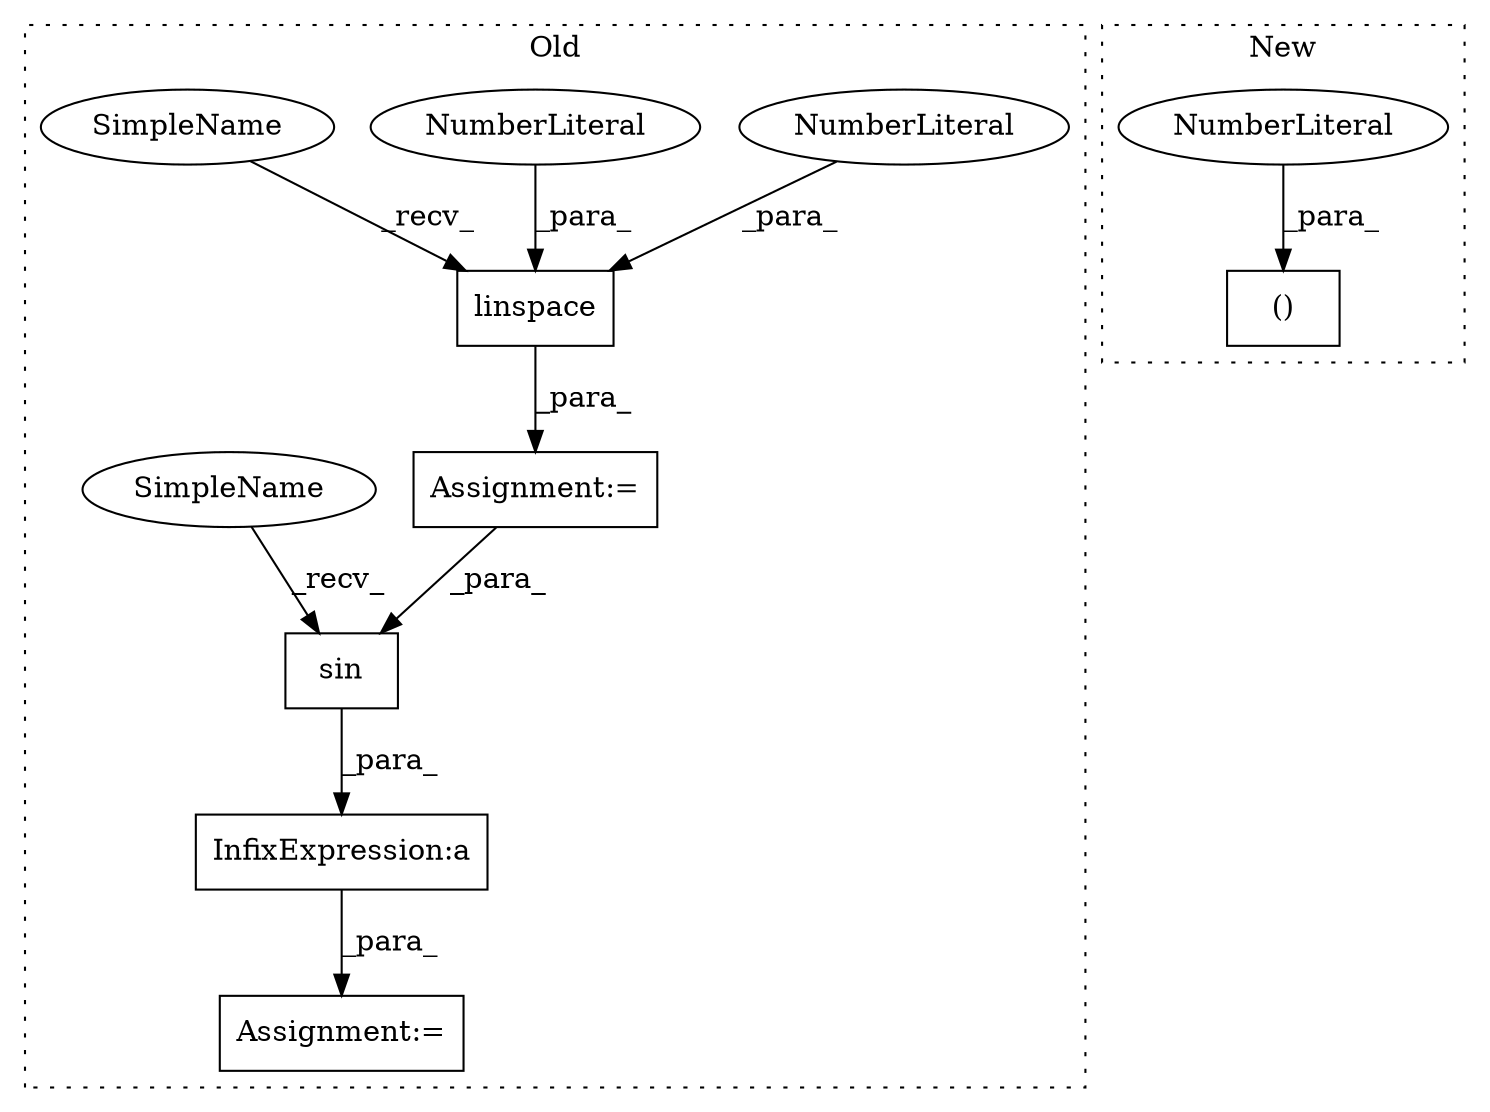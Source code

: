 digraph G {
subgraph cluster0 {
1 [label="linspace" a="32" s="569,587" l="9,1" shape="box"];
3 [label="NumberLiteral" a="34" s="583" l="4" shape="ellipse"];
4 [label="NumberLiteral" a="34" s="580" l="2" shape="ellipse"];
5 [label="Assignment:=" a="7" s="595" l="1" shape="box"];
6 [label="Assignment:=" a="7" s="562" l="1" shape="box"];
8 [label="sin" a="32" s="618,623" l="4,1" shape="box"];
9 [label="InfixExpression:a" a="27" s="609" l="3" shape="box"];
10 [label="SimpleName" a="42" s="563" l="5" shape="ellipse"];
11 [label="SimpleName" a="42" s="612" l="5" shape="ellipse"];
label = "Old";
style="dotted";
}
subgraph cluster1 {
2 [label="()" a="106" s="988" l="16" shape="box"];
7 [label="NumberLiteral" a="34" s="1002" l="2" shape="ellipse"];
label = "New";
style="dotted";
}
1 -> 6 [label="_para_"];
3 -> 1 [label="_para_"];
4 -> 1 [label="_para_"];
6 -> 8 [label="_para_"];
7 -> 2 [label="_para_"];
8 -> 9 [label="_para_"];
9 -> 5 [label="_para_"];
10 -> 1 [label="_recv_"];
11 -> 8 [label="_recv_"];
}